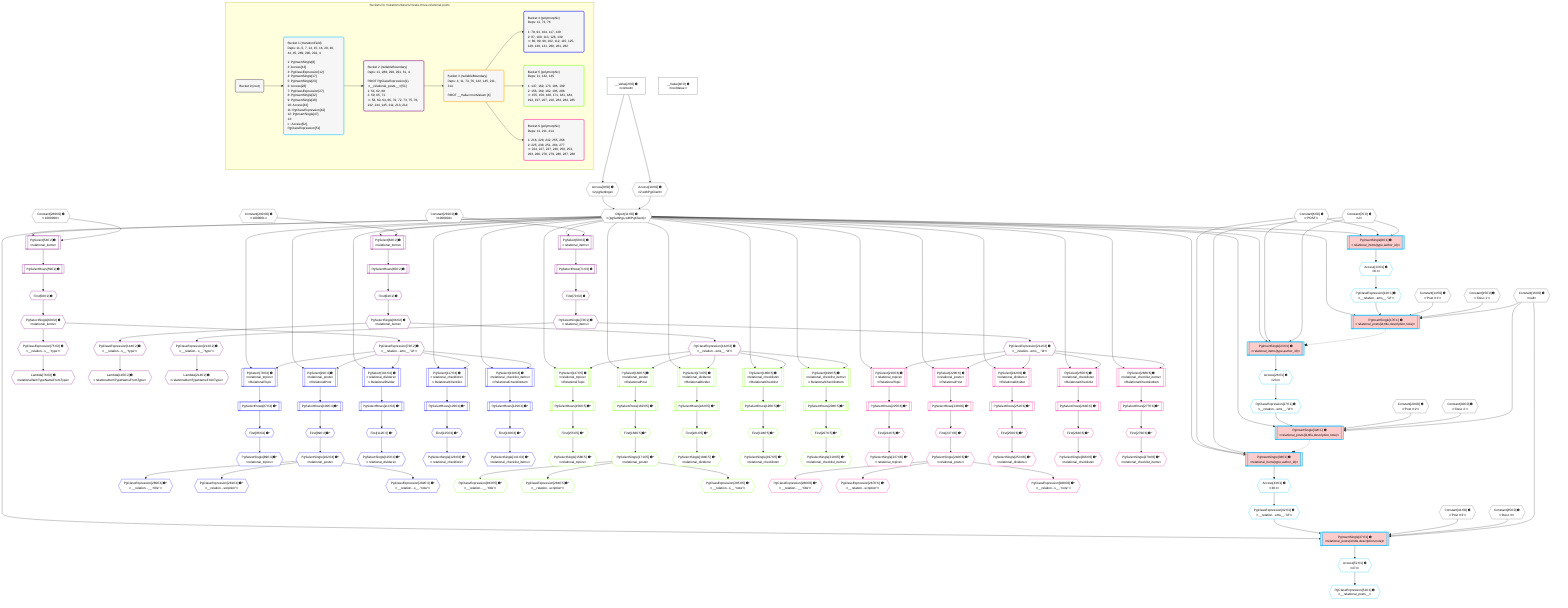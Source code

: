 %%{init: {'themeVariables': { 'fontSize': '12px'}}}%%
graph TD
    classDef path fill:#eee,stroke:#000,color:#000
    classDef plan fill:#fff,stroke-width:1px,color:#000
    classDef itemplan fill:#fff,stroke-width:2px,color:#000
    classDef unbatchedplan fill:#dff,stroke-width:1px,color:#000
    classDef sideeffectplan fill:#fcc,stroke-width:2px,color:#000
    classDef bucket fill:#f6f6f6,color:#000,stroke-width:2px,text-align:left

    subgraph "Buckets for mutations/basics/create-three-relational-posts"
    Bucket0("Bucket 0 (root)"):::bucket
    Bucket1("Bucket 1 (mutationField)<br />Deps: 11, 6, 7, 14, 15, 16, 29, 30, 44, 45, 289, 290, 291, 4<br /><br />1: PgInsertSingle[8]<br />2: Access[13]<br />3: PgClassExpression[12]<br />4: PgInsertSingle[17]<br />5: PgInsertSingle[23]<br />6: Access[28]<br />7: PgClassExpression[27]<br />8: PgInsertSingle[32]<br />9: PgInsertSingle[38]<br />10: Access[43]<br />11: PgClassExpression[42]<br />12: PgInsertSingle[47]<br />13: <br />ᐳ: Access[52], PgClassExpression[51]"):::bucket
    Bucket2("Bucket 2 (nullableBoundary)<br />Deps: 11, 289, 290, 291, 51, 4<br /><br />ROOT PgClassExpression{1}ᐸ__relational_posts__ᐳ[51]<br />1: 54, 62, 68<br />2: 59, 65, 71<br />ᐳ: 58, 60, 64, 66, 70, 72, 73, 75, 76, 142, 144, 145, 211, 213, 214"):::bucket
    Bucket3("Bucket 3 (nullableBoundary)<br />Deps: 4, 11, 73, 76, 142, 145, 211, 214<br /><br />ROOT __ValueᐸrootValueᐳ[4]"):::bucket
    Bucket4("Bucket 4 (polymorphic)<br />Deps: 11, 73, 76<br /><br />1: 78, 91, 104, 117, 130<br />2: 87, 100, 113, 126, 139<br />ᐳ: 86, 89, 99, 102, 112, 115, 125, 128, 138, 141, 280, 281, 282"):::bucket
    Bucket5("Bucket 5 (polymorphic)<br />Deps: 11, 142, 145<br /><br />1: 147, 160, 173, 186, 199<br />2: 156, 169, 182, 195, 208<br />ᐳ: 155, 158, 168, 171, 181, 184, 194, 197, 207, 210, 283, 284, 285"):::bucket
    Bucket6("Bucket 6 (polymorphic)<br />Deps: 11, 211, 214<br /><br />1: 216, 229, 242, 255, 268<br />2: 225, 238, 251, 264, 277<br />ᐳ: 224, 227, 237, 240, 250, 253, 263, 266, 276, 279, 286, 287, 288"):::bucket
    end
    Bucket0 --> Bucket1
    Bucket1 --> Bucket2
    Bucket2 --> Bucket3
    Bucket3 --> Bucket4 & Bucket5 & Bucket6

    %% plan dependencies
    Object11{{"Object[11∈0] ➊<br />ᐸ{pgSettings,withPgClient}ᐳ"}}:::plan
    Access9{{"Access[9∈0] ➊<br />ᐸ2.pgSettingsᐳ"}}:::plan
    Access10{{"Access[10∈0] ➊<br />ᐸ2.withPgClientᐳ"}}:::plan
    Access9 & Access10 --> Object11
    __Value2["__Value[2∈0] ➊<br />ᐸcontextᐳ"]:::plan
    __Value2 --> Access9
    __Value2 --> Access10
    __Value4["__Value[4∈0] ➊<br />ᐸrootValueᐳ"]:::plan
    Constant6{{"Constant[6∈0] ➊<br />ᐸ'POST'ᐳ"}}:::plan
    Constant7{{"Constant[7∈0] ➊<br />ᐸ2ᐳ"}}:::plan
    Constant14{{"Constant[14∈0] ➊<br />ᐸ'Post ꖛ1'ᐳ"}}:::plan
    Constant15{{"Constant[15∈0] ➊<br />ᐸ'Desc 1'ᐳ"}}:::plan
    Constant16{{"Constant[16∈0] ➊<br />ᐸnullᐳ"}}:::plan
    Constant29{{"Constant[29∈0] ➊<br />ᐸ'Post ꖛ2'ᐳ"}}:::plan
    Constant30{{"Constant[30∈0] ➊<br />ᐸ'Desc 2'ᐳ"}}:::plan
    Constant44{{"Constant[44∈0] ➊<br />ᐸ'Post ꖛ3'ᐳ"}}:::plan
    Constant45{{"Constant[45∈0] ➊<br />ᐸ'Desc 3'ᐳ"}}:::plan
    Constant289{{"Constant[289∈0] ➊<br />ᐸ1000000ᐳ"}}:::plan
    Constant290{{"Constant[290∈0] ➊<br />ᐸ1000001ᐳ"}}:::plan
    Constant291{{"Constant[291∈0] ➊<br />ᐸ1000002ᐳ"}}:::plan
    PgInsertSingle17[["PgInsertSingle[17∈1] ➊<br />ᐸrelational_posts(id,title,description,note)ᐳ"]]:::sideeffectplan
    PgClassExpression12{{"PgClassExpression[12∈1] ➊<br />ᐸ__relation...ems__.”id”ᐳ"}}:::plan
    Object11 & PgClassExpression12 & Constant14 & Constant15 & Constant16 --> PgInsertSingle17
    PgInsertSingle32[["PgInsertSingle[32∈1] ➊<br />ᐸrelational_posts(id,title,description,note)ᐳ"]]:::sideeffectplan
    PgClassExpression27{{"PgClassExpression[27∈1] ➊<br />ᐸ__relation...ems__.”id”ᐳ"}}:::plan
    Object11 & PgClassExpression27 & Constant29 & Constant30 & Constant16 --> PgInsertSingle32
    PgInsertSingle47[["PgInsertSingle[47∈1] ➊<br />ᐸrelational_posts(id,title,description,note)ᐳ"]]:::sideeffectplan
    PgClassExpression42{{"PgClassExpression[42∈1] ➊<br />ᐸ__relation...ems__.”id”ᐳ"}}:::plan
    Object11 & PgClassExpression42 & Constant44 & Constant45 & Constant16 --> PgInsertSingle47
    PgInsertSingle8[["PgInsertSingle[8∈1] ➊<br />ᐸrelational_items(type,author_id)ᐳ"]]:::sideeffectplan
    Object11 & Constant6 & Constant7 --> PgInsertSingle8
    PgInsertSingle23[["PgInsertSingle[23∈1] ➊<br />ᐸrelational_items(type,author_id)ᐳ"]]:::sideeffectplan
    Object11 & Constant6 & Constant7 --> PgInsertSingle23
    PgInsertSingle38[["PgInsertSingle[38∈1] ➊<br />ᐸrelational_items(type,author_id)ᐳ"]]:::sideeffectplan
    Object11 & Constant6 & Constant7 --> PgInsertSingle38
    Access13{{"Access[13∈1] ➊<br />ᐸ8.tᐳ"}}:::plan
    Access13 --> PgClassExpression12
    PgInsertSingle8 --> Access13
    Access28{{"Access[28∈1] ➊<br />ᐸ23.tᐳ"}}:::plan
    Access28 --> PgClassExpression27
    PgInsertSingle23 --> Access28
    Access43{{"Access[43∈1] ➊<br />ᐸ38.tᐳ"}}:::plan
    Access43 --> PgClassExpression42
    PgInsertSingle38 --> Access43
    PgClassExpression51{{"PgClassExpression[51∈1] ➊<br />ᐸ__relational_posts__ᐳ"}}:::plan
    Access52{{"Access[52∈1] ➊<br />ᐸ47.tᐳ"}}:::plan
    Access52 --> PgClassExpression51
    PgInsertSingle47 --> Access52
    PgSelect54[["PgSelect[54∈2] ➊<br />ᐸrelational_itemsᐳ"]]:::plan
    Object11 & Constant289 --> PgSelect54
    PgSelect62[["PgSelect[62∈2] ➊<br />ᐸrelational_itemsᐳ"]]:::plan
    Object11 & Constant290 --> PgSelect62
    PgSelect68[["PgSelect[68∈2] ➊<br />ᐸrelational_itemsᐳ"]]:::plan
    Object11 & Constant291 --> PgSelect68
    First58{{"First[58∈2] ➊"}}:::plan
    PgSelectRows59[["PgSelectRows[59∈2] ➊"]]:::plan
    PgSelectRows59 --> First58
    PgSelect54 --> PgSelectRows59
    PgSelectSingle60{{"PgSelectSingle[60∈2] ➊<br />ᐸrelational_itemsᐳ"}}:::plan
    First58 --> PgSelectSingle60
    First64{{"First[64∈2] ➊"}}:::plan
    PgSelectRows65[["PgSelectRows[65∈2] ➊"]]:::plan
    PgSelectRows65 --> First64
    PgSelect62 --> PgSelectRows65
    PgSelectSingle66{{"PgSelectSingle[66∈2] ➊<br />ᐸrelational_itemsᐳ"}}:::plan
    First64 --> PgSelectSingle66
    First70{{"First[70∈2] ➊"}}:::plan
    PgSelectRows71[["PgSelectRows[71∈2] ➊"]]:::plan
    PgSelectRows71 --> First70
    PgSelect68 --> PgSelectRows71
    PgSelectSingle72{{"PgSelectSingle[72∈2] ➊<br />ᐸrelational_itemsᐳ"}}:::plan
    First70 --> PgSelectSingle72
    PgClassExpression73{{"PgClassExpression[73∈2] ➊<br />ᐸ__relation...ems__.”id”ᐳ"}}:::plan
    PgSelectSingle60 --> PgClassExpression73
    PgClassExpression75{{"PgClassExpression[75∈2] ➊<br />ᐸ__relation...s__.”type”ᐳ"}}:::plan
    PgSelectSingle60 --> PgClassExpression75
    Lambda76{{"Lambda[76∈2] ➊<br />ᐸrelationalItemTypeNameFromTypeᐳ"}}:::plan
    PgClassExpression75 --> Lambda76
    PgClassExpression142{{"PgClassExpression[142∈2] ➊<br />ᐸ__relation...ems__.”id”ᐳ"}}:::plan
    PgSelectSingle66 --> PgClassExpression142
    PgClassExpression144{{"PgClassExpression[144∈2] ➊<br />ᐸ__relation...s__.”type”ᐳ"}}:::plan
    PgSelectSingle66 --> PgClassExpression144
    Lambda145{{"Lambda[145∈2] ➊<br />ᐸrelationalItemTypeNameFromTypeᐳ"}}:::plan
    PgClassExpression144 --> Lambda145
    PgClassExpression211{{"PgClassExpression[211∈2] ➊<br />ᐸ__relation...ems__.”id”ᐳ"}}:::plan
    PgSelectSingle72 --> PgClassExpression211
    PgClassExpression213{{"PgClassExpression[213∈2] ➊<br />ᐸ__relation...s__.”type”ᐳ"}}:::plan
    PgSelectSingle72 --> PgClassExpression213
    Lambda214{{"Lambda[214∈2] ➊<br />ᐸrelationalItemTypeNameFromTypeᐳ"}}:::plan
    PgClassExpression213 --> Lambda214
    PgSelect78[["PgSelect[78∈4] ➊<br />ᐸrelational_topicsᐳ<br />ᐳRelationalTopic"]]:::plan
    Object11 & PgClassExpression73 --> PgSelect78
    PgSelect91[["PgSelect[91∈4] ➊<br />ᐸrelational_postsᐳ<br />ᐳRelationalPost"]]:::plan
    Object11 & PgClassExpression73 --> PgSelect91
    PgSelect104[["PgSelect[104∈4] ➊<br />ᐸrelational_dividersᐳ<br />ᐳRelationalDivider"]]:::plan
    Object11 & PgClassExpression73 --> PgSelect104
    PgSelect117[["PgSelect[117∈4] ➊<br />ᐸrelational_checklistsᐳ<br />ᐳRelationalChecklist"]]:::plan
    Object11 & PgClassExpression73 --> PgSelect117
    PgSelect130[["PgSelect[130∈4] ➊<br />ᐸrelational_checklist_itemsᐳ<br />ᐳRelationalChecklistItem"]]:::plan
    Object11 & PgClassExpression73 --> PgSelect130
    First86{{"First[86∈4] ➊^"}}:::plan
    PgSelectRows87[["PgSelectRows[87∈4] ➊^"]]:::plan
    PgSelectRows87 --> First86
    PgSelect78 --> PgSelectRows87
    PgSelectSingle89{{"PgSelectSingle[89∈4] ➊^<br />ᐸrelational_topicsᐳ"}}:::plan
    First86 --> PgSelectSingle89
    First99{{"First[99∈4] ➊^"}}:::plan
    PgSelectRows100[["PgSelectRows[100∈4] ➊^"]]:::plan
    PgSelectRows100 --> First99
    PgSelect91 --> PgSelectRows100
    PgSelectSingle102{{"PgSelectSingle[102∈4] ➊^<br />ᐸrelational_postsᐳ"}}:::plan
    First99 --> PgSelectSingle102
    First112{{"First[112∈4] ➊^"}}:::plan
    PgSelectRows113[["PgSelectRows[113∈4] ➊^"]]:::plan
    PgSelectRows113 --> First112
    PgSelect104 --> PgSelectRows113
    PgSelectSingle115{{"PgSelectSingle[115∈4] ➊^<br />ᐸrelational_dividersᐳ"}}:::plan
    First112 --> PgSelectSingle115
    First125{{"First[125∈4] ➊^"}}:::plan
    PgSelectRows126[["PgSelectRows[126∈4] ➊^"]]:::plan
    PgSelectRows126 --> First125
    PgSelect117 --> PgSelectRows126
    PgSelectSingle128{{"PgSelectSingle[128∈4] ➊^<br />ᐸrelational_checklistsᐳ"}}:::plan
    First125 --> PgSelectSingle128
    First138{{"First[138∈4] ➊^"}}:::plan
    PgSelectRows139[["PgSelectRows[139∈4] ➊^"]]:::plan
    PgSelectRows139 --> First138
    PgSelect130 --> PgSelectRows139
    PgSelectSingle141{{"PgSelectSingle[141∈4] ➊^<br />ᐸrelational_checklist_itemsᐳ"}}:::plan
    First138 --> PgSelectSingle141
    PgClassExpression280{{"PgClassExpression[280∈4] ➊^<br />ᐸ__relation...__.”title”ᐳ"}}:::plan
    PgSelectSingle102 --> PgClassExpression280
    PgClassExpression281{{"PgClassExpression[281∈4] ➊^<br />ᐸ__relation...scription”ᐳ"}}:::plan
    PgSelectSingle102 --> PgClassExpression281
    PgClassExpression282{{"PgClassExpression[282∈4] ➊^<br />ᐸ__relation...s__.”note”ᐳ"}}:::plan
    PgSelectSingle102 --> PgClassExpression282
    PgSelect147[["PgSelect[147∈5] ➊<br />ᐸrelational_topicsᐳ<br />ᐳRelationalTopic"]]:::plan
    Object11 & PgClassExpression142 --> PgSelect147
    PgSelect160[["PgSelect[160∈5] ➊<br />ᐸrelational_postsᐳ<br />ᐳRelationalPost"]]:::plan
    Object11 & PgClassExpression142 --> PgSelect160
    PgSelect173[["PgSelect[173∈5] ➊<br />ᐸrelational_dividersᐳ<br />ᐳRelationalDivider"]]:::plan
    Object11 & PgClassExpression142 --> PgSelect173
    PgSelect186[["PgSelect[186∈5] ➊<br />ᐸrelational_checklistsᐳ<br />ᐳRelationalChecklist"]]:::plan
    Object11 & PgClassExpression142 --> PgSelect186
    PgSelect199[["PgSelect[199∈5] ➊<br />ᐸrelational_checklist_itemsᐳ<br />ᐳRelationalChecklistItem"]]:::plan
    Object11 & PgClassExpression142 --> PgSelect199
    First155{{"First[155∈5] ➊^"}}:::plan
    PgSelectRows156[["PgSelectRows[156∈5] ➊^"]]:::plan
    PgSelectRows156 --> First155
    PgSelect147 --> PgSelectRows156
    PgSelectSingle158{{"PgSelectSingle[158∈5] ➊^<br />ᐸrelational_topicsᐳ"}}:::plan
    First155 --> PgSelectSingle158
    First168{{"First[168∈5] ➊^"}}:::plan
    PgSelectRows169[["PgSelectRows[169∈5] ➊^"]]:::plan
    PgSelectRows169 --> First168
    PgSelect160 --> PgSelectRows169
    PgSelectSingle171{{"PgSelectSingle[171∈5] ➊^<br />ᐸrelational_postsᐳ"}}:::plan
    First168 --> PgSelectSingle171
    First181{{"First[181∈5] ➊^"}}:::plan
    PgSelectRows182[["PgSelectRows[182∈5] ➊^"]]:::plan
    PgSelectRows182 --> First181
    PgSelect173 --> PgSelectRows182
    PgSelectSingle184{{"PgSelectSingle[184∈5] ➊^<br />ᐸrelational_dividersᐳ"}}:::plan
    First181 --> PgSelectSingle184
    First194{{"First[194∈5] ➊^"}}:::plan
    PgSelectRows195[["PgSelectRows[195∈5] ➊^"]]:::plan
    PgSelectRows195 --> First194
    PgSelect186 --> PgSelectRows195
    PgSelectSingle197{{"PgSelectSingle[197∈5] ➊^<br />ᐸrelational_checklistsᐳ"}}:::plan
    First194 --> PgSelectSingle197
    First207{{"First[207∈5] ➊^"}}:::plan
    PgSelectRows208[["PgSelectRows[208∈5] ➊^"]]:::plan
    PgSelectRows208 --> First207
    PgSelect199 --> PgSelectRows208
    PgSelectSingle210{{"PgSelectSingle[210∈5] ➊^<br />ᐸrelational_checklist_itemsᐳ"}}:::plan
    First207 --> PgSelectSingle210
    PgClassExpression283{{"PgClassExpression[283∈5] ➊^<br />ᐸ__relation...__.”title”ᐳ"}}:::plan
    PgSelectSingle171 --> PgClassExpression283
    PgClassExpression284{{"PgClassExpression[284∈5] ➊^<br />ᐸ__relation...scription”ᐳ"}}:::plan
    PgSelectSingle171 --> PgClassExpression284
    PgClassExpression285{{"PgClassExpression[285∈5] ➊^<br />ᐸ__relation...s__.”note”ᐳ"}}:::plan
    PgSelectSingle171 --> PgClassExpression285
    PgSelect216[["PgSelect[216∈6] ➊<br />ᐸrelational_topicsᐳ<br />ᐳRelationalTopic"]]:::plan
    Object11 & PgClassExpression211 --> PgSelect216
    PgSelect229[["PgSelect[229∈6] ➊<br />ᐸrelational_postsᐳ<br />ᐳRelationalPost"]]:::plan
    Object11 & PgClassExpression211 --> PgSelect229
    PgSelect242[["PgSelect[242∈6] ➊<br />ᐸrelational_dividersᐳ<br />ᐳRelationalDivider"]]:::plan
    Object11 & PgClassExpression211 --> PgSelect242
    PgSelect255[["PgSelect[255∈6] ➊<br />ᐸrelational_checklistsᐳ<br />ᐳRelationalChecklist"]]:::plan
    Object11 & PgClassExpression211 --> PgSelect255
    PgSelect268[["PgSelect[268∈6] ➊<br />ᐸrelational_checklist_itemsᐳ<br />ᐳRelationalChecklistItem"]]:::plan
    Object11 & PgClassExpression211 --> PgSelect268
    First224{{"First[224∈6] ➊^"}}:::plan
    PgSelectRows225[["PgSelectRows[225∈6] ➊^"]]:::plan
    PgSelectRows225 --> First224
    PgSelect216 --> PgSelectRows225
    PgSelectSingle227{{"PgSelectSingle[227∈6] ➊^<br />ᐸrelational_topicsᐳ"}}:::plan
    First224 --> PgSelectSingle227
    First237{{"First[237∈6] ➊^"}}:::plan
    PgSelectRows238[["PgSelectRows[238∈6] ➊^"]]:::plan
    PgSelectRows238 --> First237
    PgSelect229 --> PgSelectRows238
    PgSelectSingle240{{"PgSelectSingle[240∈6] ➊^<br />ᐸrelational_postsᐳ"}}:::plan
    First237 --> PgSelectSingle240
    First250{{"First[250∈6] ➊^"}}:::plan
    PgSelectRows251[["PgSelectRows[251∈6] ➊^"]]:::plan
    PgSelectRows251 --> First250
    PgSelect242 --> PgSelectRows251
    PgSelectSingle253{{"PgSelectSingle[253∈6] ➊^<br />ᐸrelational_dividersᐳ"}}:::plan
    First250 --> PgSelectSingle253
    First263{{"First[263∈6] ➊^"}}:::plan
    PgSelectRows264[["PgSelectRows[264∈6] ➊^"]]:::plan
    PgSelectRows264 --> First263
    PgSelect255 --> PgSelectRows264
    PgSelectSingle266{{"PgSelectSingle[266∈6] ➊^<br />ᐸrelational_checklistsᐳ"}}:::plan
    First263 --> PgSelectSingle266
    First276{{"First[276∈6] ➊^"}}:::plan
    PgSelectRows277[["PgSelectRows[277∈6] ➊^"]]:::plan
    PgSelectRows277 --> First276
    PgSelect268 --> PgSelectRows277
    PgSelectSingle279{{"PgSelectSingle[279∈6] ➊^<br />ᐸrelational_checklist_itemsᐳ"}}:::plan
    First276 --> PgSelectSingle279
    PgClassExpression286{{"PgClassExpression[286∈6] ➊^<br />ᐸ__relation...__.”title”ᐳ"}}:::plan
    PgSelectSingle240 --> PgClassExpression286
    PgClassExpression287{{"PgClassExpression[287∈6] ➊^<br />ᐸ__relation...scription”ᐳ"}}:::plan
    PgSelectSingle240 --> PgClassExpression287
    PgClassExpression288{{"PgClassExpression[288∈6] ➊^<br />ᐸ__relation...s__.”note”ᐳ"}}:::plan
    PgSelectSingle240 --> PgClassExpression288

    %% define steps
    classDef bucket0 stroke:#696969
    class Bucket0,__Value2,__Value4,Constant6,Constant7,Access9,Access10,Object11,Constant14,Constant15,Constant16,Constant29,Constant30,Constant44,Constant45,Constant289,Constant290,Constant291 bucket0
    classDef bucket1 stroke:#00bfff
    class Bucket1,PgInsertSingle8,PgClassExpression12,Access13,PgInsertSingle17,PgInsertSingle23,PgClassExpression27,Access28,PgInsertSingle32,PgInsertSingle38,PgClassExpression42,Access43,PgInsertSingle47,PgClassExpression51,Access52 bucket1
    classDef bucket2 stroke:#7f007f
    class Bucket2,PgSelect54,First58,PgSelectRows59,PgSelectSingle60,PgSelect62,First64,PgSelectRows65,PgSelectSingle66,PgSelect68,First70,PgSelectRows71,PgSelectSingle72,PgClassExpression73,PgClassExpression75,Lambda76,PgClassExpression142,PgClassExpression144,Lambda145,PgClassExpression211,PgClassExpression213,Lambda214 bucket2
    classDef bucket3 stroke:#ffa500
    class Bucket3 bucket3
    classDef bucket4 stroke:#0000ff
    class Bucket4,PgSelect78,First86,PgSelectRows87,PgSelectSingle89,PgSelect91,First99,PgSelectRows100,PgSelectSingle102,PgSelect104,First112,PgSelectRows113,PgSelectSingle115,PgSelect117,First125,PgSelectRows126,PgSelectSingle128,PgSelect130,First138,PgSelectRows139,PgSelectSingle141,PgClassExpression280,PgClassExpression281,PgClassExpression282 bucket4
    classDef bucket5 stroke:#7fff00
    class Bucket5,PgSelect147,First155,PgSelectRows156,PgSelectSingle158,PgSelect160,First168,PgSelectRows169,PgSelectSingle171,PgSelect173,First181,PgSelectRows182,PgSelectSingle184,PgSelect186,First194,PgSelectRows195,PgSelectSingle197,PgSelect199,First207,PgSelectRows208,PgSelectSingle210,PgClassExpression283,PgClassExpression284,PgClassExpression285 bucket5
    classDef bucket6 stroke:#ff1493
    class Bucket6,PgSelect216,First224,PgSelectRows225,PgSelectSingle227,PgSelect229,First237,PgSelectRows238,PgSelectSingle240,PgSelect242,First250,PgSelectRows251,PgSelectSingle253,PgSelect255,First263,PgSelectRows264,PgSelectSingle266,PgSelect268,First276,PgSelectRows277,PgSelectSingle279,PgClassExpression286,PgClassExpression287,PgClassExpression288 bucket6

    %% implicit side effects
    PgInsertSingle17 -.-o PgInsertSingle23
    PgInsertSingle32 -.-o PgInsertSingle38